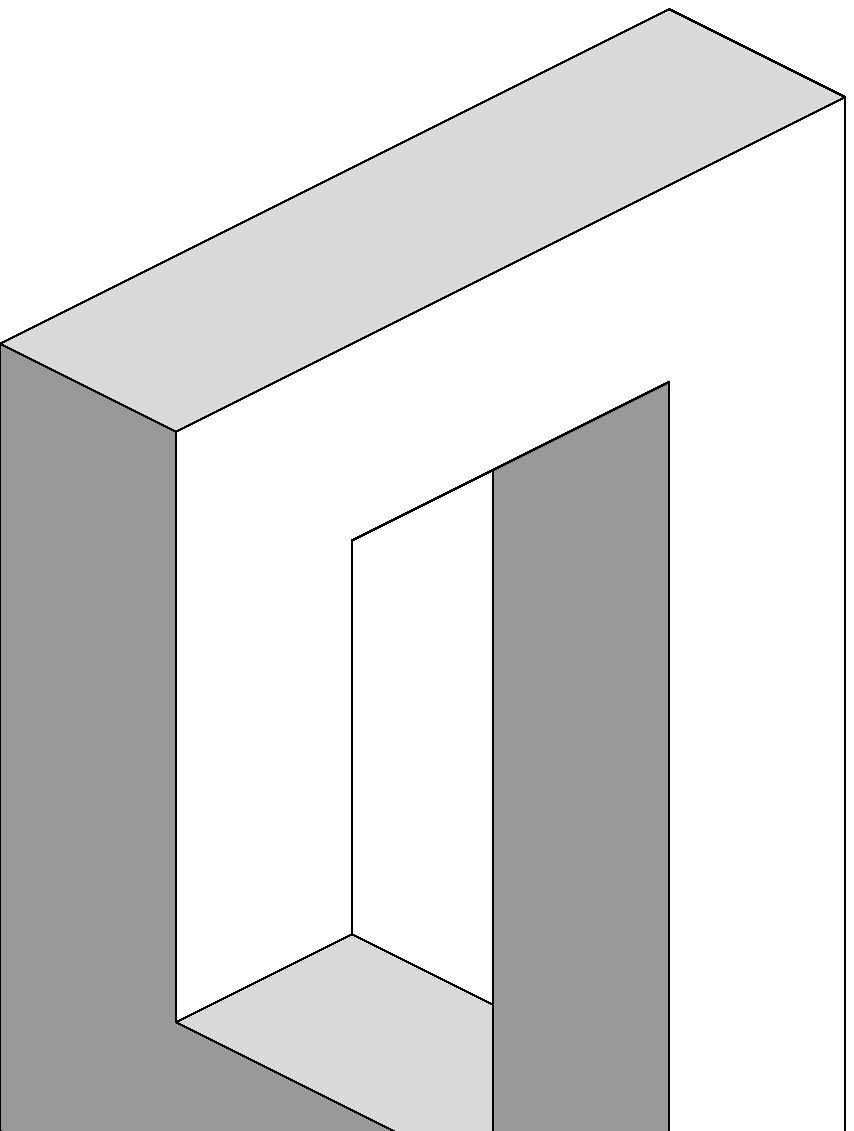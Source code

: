 % -*- coding: iso-8859-15 -*-
% fichier quadimpos.mp
% Time-stamp: <2007-03-07T09:29:02 (cet) [yvon sur hypatie]>
% création : 2007-03-07T08:15:02+0100
%
% d'après ERNST (Bruno), L'aventure des figures impossibles
% Taschen, © 1990
% Traduction française de « Avonturen met onmogelijke figuren »
% Amsterdam, Aramith © 1985 J.A.F. de Rijk
%
% codage et adaptation : Le TeXnicien de surface

numeric haut, large, u, epais[], ep_trait;
u = 1cm;
haut = 10u;
large= 12u;
epais7 = haut/4; % sens descendant
epais1 = haut/4; % sens montant
epais2 = haut/4; % verticale

ep_trait = 0.5pt; % épaisseur du « trait de crayon »

pair montant, descendant;
montant   = unitvector(1,0.5);
descendant = unitvector(1,-0.5);

color coul[];
% couleurs des « faces »
coul1 = 0.60*white; 
coul2 = 0.85*white;
coul3 = white;
% couleur des « traits de crayon »
coul4 = black;

beginfig(1);
% points de base (un trapèze)  
  z0 = origin;
  z1 = z0 shifted (descendant scaled large);
  z2 = z0 shifted (haut*up);
  z3 = z2 shifted (montant scaled large);
%  draw z0--z1--z3--z2--cycle; % pour construction
%  dotlabels(0,1,2,3); % pour construction

% points de la figure avec points intermédiaires   
  z4 = z2 shifted (descendant scaled epais7);
  z5-z4 = whatever*montant; z5-z1 = whatever*up;
  z6-z5 = whatever*descendant; z6-z2 = whatever*(z2-z3);
  z7-z6 = whatever*up; z7-z0 = whatever*descendant;
  z8-z7 = whatever*montant; z8-z1 = whatever*up;
  z10 = (z4 shifted (z0-z2)) shifted (epais2*up);
  z11-z10=epais1*montant;
  z12a-z11 = whatever*up; z12a-z4 = whatever*(z5-z4);
  z12 = z12a shifted (epais2*down);
  z13-z12 = whatever*montant; z13-z7 = whatever*up;
  z15a-z10 = whatever*descendant; z15a-z7 = whatever*up;
  z15 = z15a shifted (-epais7*descendant);
  z16-z15 = whatever*up; z16-z12 = whatever*montant;
  z17-z11 = whatever*descendant; z17-z15 = whatever*up;

% coloriage puis traçage  
  fill z2--z4--z5--z6--cycle withcolor coul2;
  fill z10--z15--z17--z11--cycle withcolor coul2;
  fill z2--z0--z7--z15a--z13--z16--z15--z10--z4--cycle withcolor coul1;
  fill z7--z8--z5--z4--z10--z11--z12--z13--cycle withcolor coul3;

  drawoptions(withcolor coul4);
  pickup pencircle scaled ep_trait;  
  draw z2--z4--z5--z6--cycle;   
  draw z4--z10--z11--z12--z13--z7;
  draw z2--z0--z7--z8--z5;
  draw z10--z15--z16;
  draw z11--z17;
  
endfig;

end